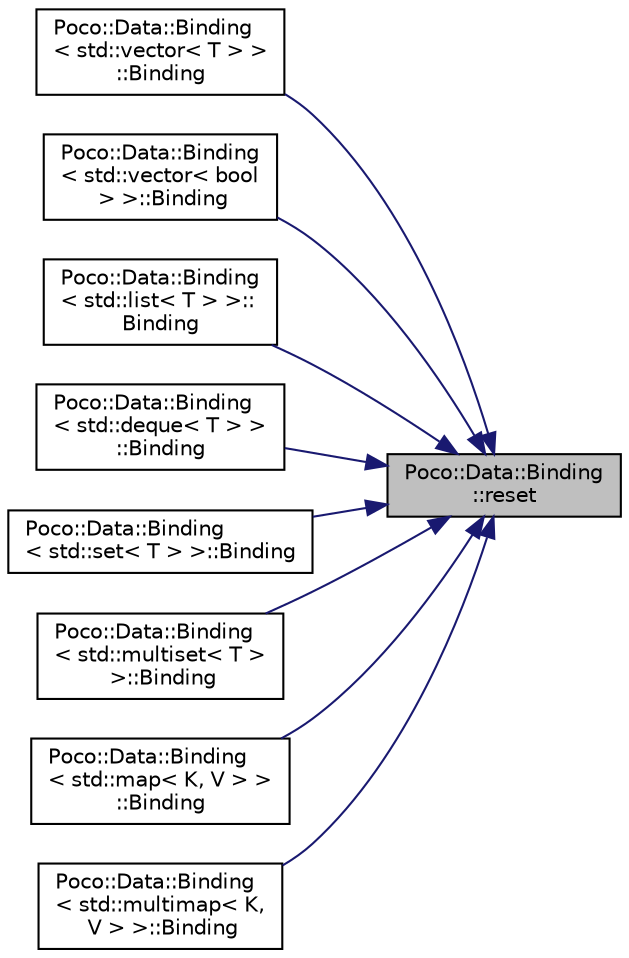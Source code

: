 digraph "Poco::Data::Binding::reset"
{
 // LATEX_PDF_SIZE
  edge [fontname="Helvetica",fontsize="10",labelfontname="Helvetica",labelfontsize="10"];
  node [fontname="Helvetica",fontsize="10",shape=record];
  rankdir="RL";
  Node1 [label="Poco::Data::Binding\l::reset",height=0.2,width=0.4,color="black", fillcolor="grey75", style="filled", fontcolor="black",tooltip="Binds a value to the given column position."];
  Node1 -> Node2 [dir="back",color="midnightblue",fontsize="10",style="solid"];
  Node2 [label="Poco::Data::Binding\l\< std::vector\< T \> \>\l::Binding",height=0.2,width=0.4,color="black", fillcolor="white", style="filled",URL="$classPoco_1_1Data_1_1Binding_3_01std_1_1vector_3_01T_01_4_01_4.html#a2df08028b40d2f63699989f676eb103a",tooltip=" "];
  Node1 -> Node3 [dir="back",color="midnightblue",fontsize="10",style="solid"];
  Node3 [label="Poco::Data::Binding\l\< std::vector\< bool\l \> \>::Binding",height=0.2,width=0.4,color="black", fillcolor="white", style="filled",URL="$classPoco_1_1Data_1_1Binding_3_01std_1_1vector_3_01bool_01_4_01_4.html#a885f4e94d6278840f2c5072f9a8ec4f3",tooltip=" "];
  Node1 -> Node4 [dir="back",color="midnightblue",fontsize="10",style="solid"];
  Node4 [label="Poco::Data::Binding\l\< std::list\< T \> \>::\lBinding",height=0.2,width=0.4,color="black", fillcolor="white", style="filled",URL="$classPoco_1_1Data_1_1Binding_3_01std_1_1list_3_01T_01_4_01_4.html#a534ef274fa0b02fe90352c12decfb259",tooltip=" "];
  Node1 -> Node5 [dir="back",color="midnightblue",fontsize="10",style="solid"];
  Node5 [label="Poco::Data::Binding\l\< std::deque\< T \> \>\l::Binding",height=0.2,width=0.4,color="black", fillcolor="white", style="filled",URL="$classPoco_1_1Data_1_1Binding_3_01std_1_1deque_3_01T_01_4_01_4.html#a31f0d74c749ff1ec9afe4b54eec00e45",tooltip=" "];
  Node1 -> Node6 [dir="back",color="midnightblue",fontsize="10",style="solid"];
  Node6 [label="Poco::Data::Binding\l\< std::set\< T \> \>::Binding",height=0.2,width=0.4,color="black", fillcolor="white", style="filled",URL="$classPoco_1_1Data_1_1Binding_3_01std_1_1set_3_01T_01_4_01_4.html#ae9845c2c2e5dfe88a41eedf5642bee98",tooltip=" "];
  Node1 -> Node7 [dir="back",color="midnightblue",fontsize="10",style="solid"];
  Node7 [label="Poco::Data::Binding\l\< std::multiset\< T \>\l \>::Binding",height=0.2,width=0.4,color="black", fillcolor="white", style="filled",URL="$classPoco_1_1Data_1_1Binding_3_01std_1_1multiset_3_01T_01_4_01_4.html#a0d180c263e47179ab65e62e76cd72452",tooltip=" "];
  Node1 -> Node8 [dir="back",color="midnightblue",fontsize="10",style="solid"];
  Node8 [label="Poco::Data::Binding\l\< std::map\< K, V \> \>\l::Binding",height=0.2,width=0.4,color="black", fillcolor="white", style="filled",URL="$classPoco_1_1Data_1_1Binding_3_01std_1_1map_3_01K_00_01V_01_4_01_4.html#a02b0f6c3c77513f10714c154ad357d69",tooltip=" "];
  Node1 -> Node9 [dir="back",color="midnightblue",fontsize="10",style="solid"];
  Node9 [label="Poco::Data::Binding\l\< std::multimap\< K,\l V \> \>::Binding",height=0.2,width=0.4,color="black", fillcolor="white", style="filled",URL="$classPoco_1_1Data_1_1Binding_3_01std_1_1multimap_3_01K_00_01V_01_4_01_4.html#a7a9f05a1ed29f5f55e37d43ce74b6f0b",tooltip=" "];
}
